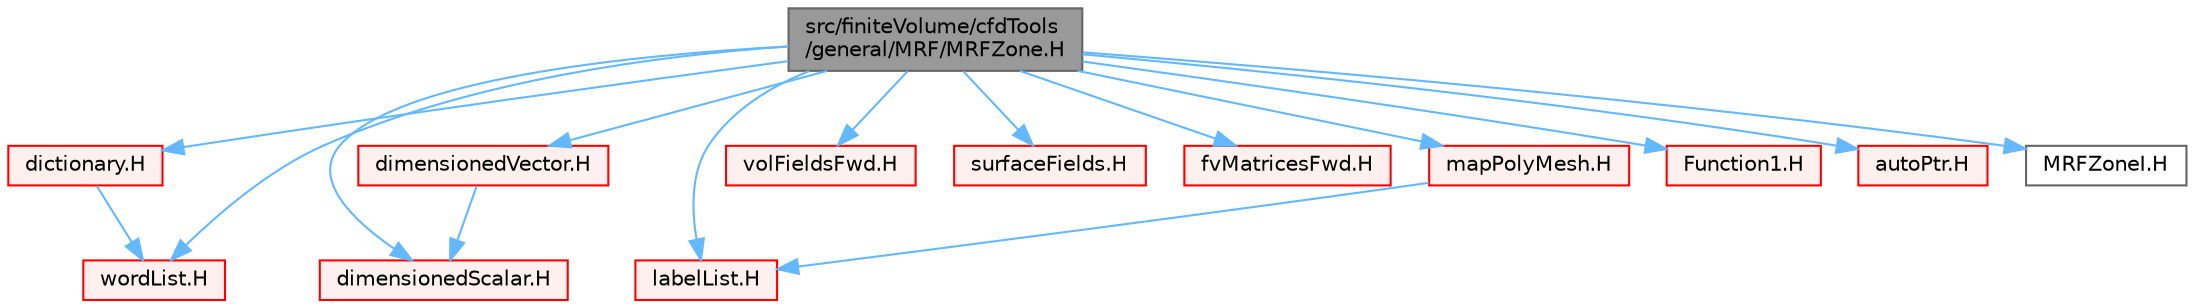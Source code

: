 digraph "src/finiteVolume/cfdTools/general/MRF/MRFZone.H"
{
 // LATEX_PDF_SIZE
  bgcolor="transparent";
  edge [fontname=Helvetica,fontsize=10,labelfontname=Helvetica,labelfontsize=10];
  node [fontname=Helvetica,fontsize=10,shape=box,height=0.2,width=0.4];
  Node1 [id="Node000001",label="src/finiteVolume/cfdTools\l/general/MRF/MRFZone.H",height=0.2,width=0.4,color="gray40", fillcolor="grey60", style="filled", fontcolor="black",tooltip=" "];
  Node1 -> Node2 [id="edge1_Node000001_Node000002",color="steelblue1",style="solid",tooltip=" "];
  Node2 [id="Node000002",label="dictionary.H",height=0.2,width=0.4,color="red", fillcolor="#FFF0F0", style="filled",URL="$dictionary_8H.html",tooltip=" "];
  Node2 -> Node114 [id="edge2_Node000002_Node000114",color="steelblue1",style="solid",tooltip=" "];
  Node114 [id="Node000114",label="wordList.H",height=0.2,width=0.4,color="red", fillcolor="#FFF0F0", style="filled",URL="$wordList_8H.html",tooltip=" "];
  Node1 -> Node114 [id="edge3_Node000001_Node000114",color="steelblue1",style="solid",tooltip=" "];
  Node1 -> Node133 [id="edge4_Node000001_Node000133",color="steelblue1",style="solid",tooltip=" "];
  Node133 [id="Node000133",label="labelList.H",height=0.2,width=0.4,color="red", fillcolor="#FFF0F0", style="filled",URL="$labelList_8H.html",tooltip=" "];
  Node1 -> Node134 [id="edge5_Node000001_Node000134",color="steelblue1",style="solid",tooltip=" "];
  Node134 [id="Node000134",label="dimensionedScalar.H",height=0.2,width=0.4,color="red", fillcolor="#FFF0F0", style="filled",URL="$dimensionedScalar_8H.html",tooltip=" "];
  Node1 -> Node208 [id="edge6_Node000001_Node000208",color="steelblue1",style="solid",tooltip=" "];
  Node208 [id="Node000208",label="dimensionedVector.H",height=0.2,width=0.4,color="red", fillcolor="#FFF0F0", style="filled",URL="$dimensionedVector_8H.html",tooltip=" "];
  Node208 -> Node134 [id="edge7_Node000208_Node000134",color="steelblue1",style="solid",tooltip=" "];
  Node1 -> Node210 [id="edge8_Node000001_Node000210",color="steelblue1",style="solid",tooltip=" "];
  Node210 [id="Node000210",label="volFieldsFwd.H",height=0.2,width=0.4,color="red", fillcolor="#FFF0F0", style="filled",URL="$volFieldsFwd_8H.html",tooltip="Forwards and collection of common volume field types."];
  Node1 -> Node222 [id="edge9_Node000001_Node000222",color="steelblue1",style="solid",tooltip=" "];
  Node222 [id="Node000222",label="surfaceFields.H",height=0.2,width=0.4,color="red", fillcolor="#FFF0F0", style="filled",URL="$surfaceFields_8H.html",tooltip="Foam::surfaceFields."];
  Node1 -> Node380 [id="edge10_Node000001_Node000380",color="steelblue1",style="solid",tooltip=" "];
  Node380 [id="Node000380",label="fvMatricesFwd.H",height=0.2,width=0.4,color="red", fillcolor="#FFF0F0", style="filled",URL="$fvMatricesFwd_8H.html",tooltip="Forward declarations of fvMatrix specializations."];
  Node1 -> Node381 [id="edge11_Node000001_Node000381",color="steelblue1",style="solid",tooltip=" "];
  Node381 [id="Node000381",label="mapPolyMesh.H",height=0.2,width=0.4,color="red", fillcolor="#FFF0F0", style="filled",URL="$mapPolyMesh_8H.html",tooltip=" "];
  Node381 -> Node133 [id="edge12_Node000381_Node000133",color="steelblue1",style="solid",tooltip=" "];
  Node1 -> Node384 [id="edge13_Node000001_Node000384",color="steelblue1",style="solid",tooltip=" "];
  Node384 [id="Node000384",label="Function1.H",height=0.2,width=0.4,color="red", fillcolor="#FFF0F0", style="filled",URL="$Function1_8H.html",tooltip=" "];
  Node1 -> Node77 [id="edge14_Node000001_Node000077",color="steelblue1",style="solid",tooltip=" "];
  Node77 [id="Node000077",label="autoPtr.H",height=0.2,width=0.4,color="red", fillcolor="#FFF0F0", style="filled",URL="$autoPtr_8H.html",tooltip=" "];
  Node1 -> Node386 [id="edge15_Node000001_Node000386",color="steelblue1",style="solid",tooltip=" "];
  Node386 [id="Node000386",label="MRFZoneI.H",height=0.2,width=0.4,color="grey40", fillcolor="white", style="filled",URL="$MRFZoneI_8H.html",tooltip=" "];
}
